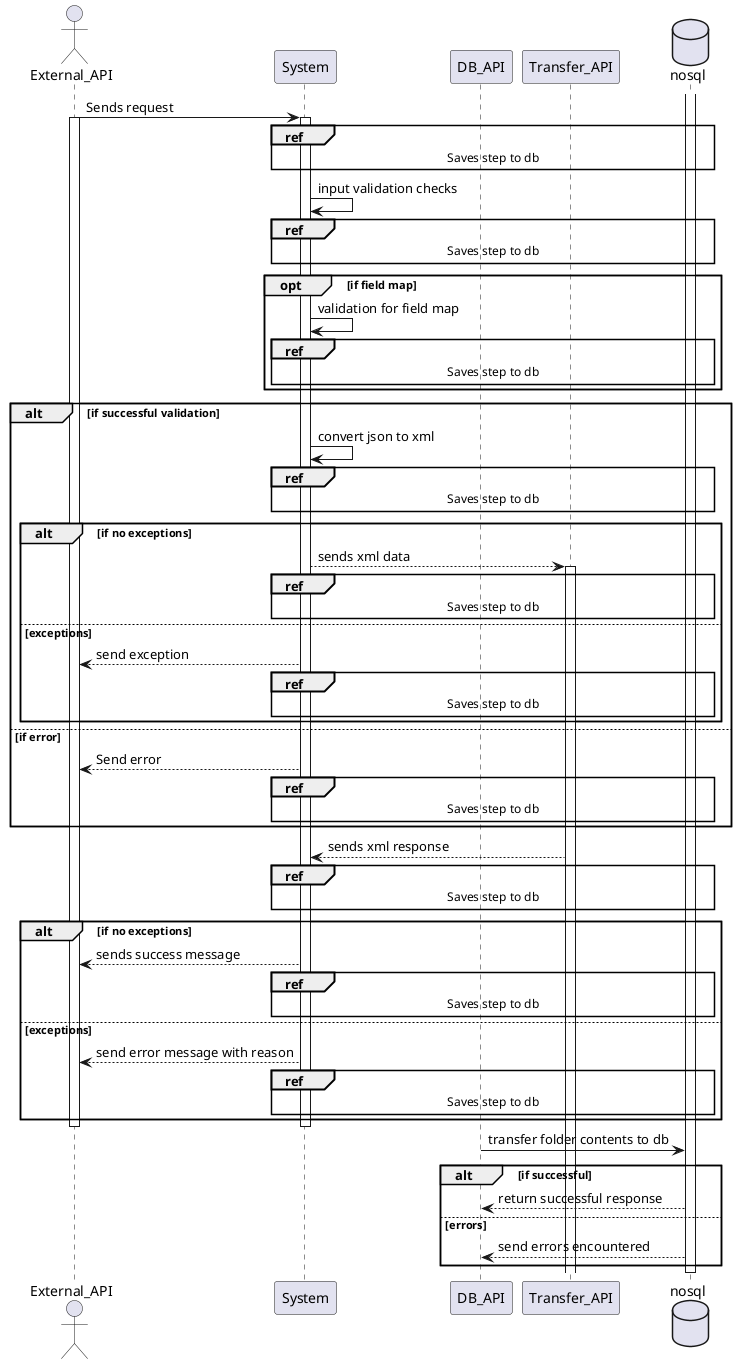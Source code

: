 @startuml
actor External_API
participant System
participant DB_API
participant Transfer_API
database nosql

External_API -> System : Sends request
activate External_API
activate System  
ref over System, DB_API, nosql
            Saves step to db
end ref  
System -> System : input validation checks
ref over System, DB_API, nosql
            Saves step to db
end ref  
opt if field map
    System -> System : validation for field map
    ref over System, DB_API, nosql
            Saves step to db
end ref  
    end
alt if successful validation
    System -> System : convert json to xml
   ref over System, DB_API, nosql
            Saves step to db
end ref  
    alt if no exceptions
        System --> Transfer_API : sends xml data
        ref over System, DB_API, nosql
            Saves step to db
        end ref  
        activate Transfer_API
    else exceptions
        System --> External_API : send exception
    ref over System, DB_API, nosql
        Saves step to db
    end ref
end
else if error
    System --> External_API : Send error
    ref over System, DB_API, nosql
        Saves step to db
    end ref
end
Transfer_API --> System : sends xml response
ref over System, DB_API, nosql
 Saves step to db
end ref
alt if no exceptions
    System --> External_API : sends success message
    ref over System, DB_API, nosql
        Saves step to db
    end ref
else exceptions
    System --> External_API : send error message with reason
    ref over System, DB_API, nosql
        Saves step to db
    end ref
end
deactivate External_API
deactivate System
activate nosql
DB_API -> nosql : transfer folder contents to db
alt if successful
    nosql --> DB_API : return successful response
else errors
    nosql --> DB_API : send errors encountered
end
deactivate nosql
@enduml
